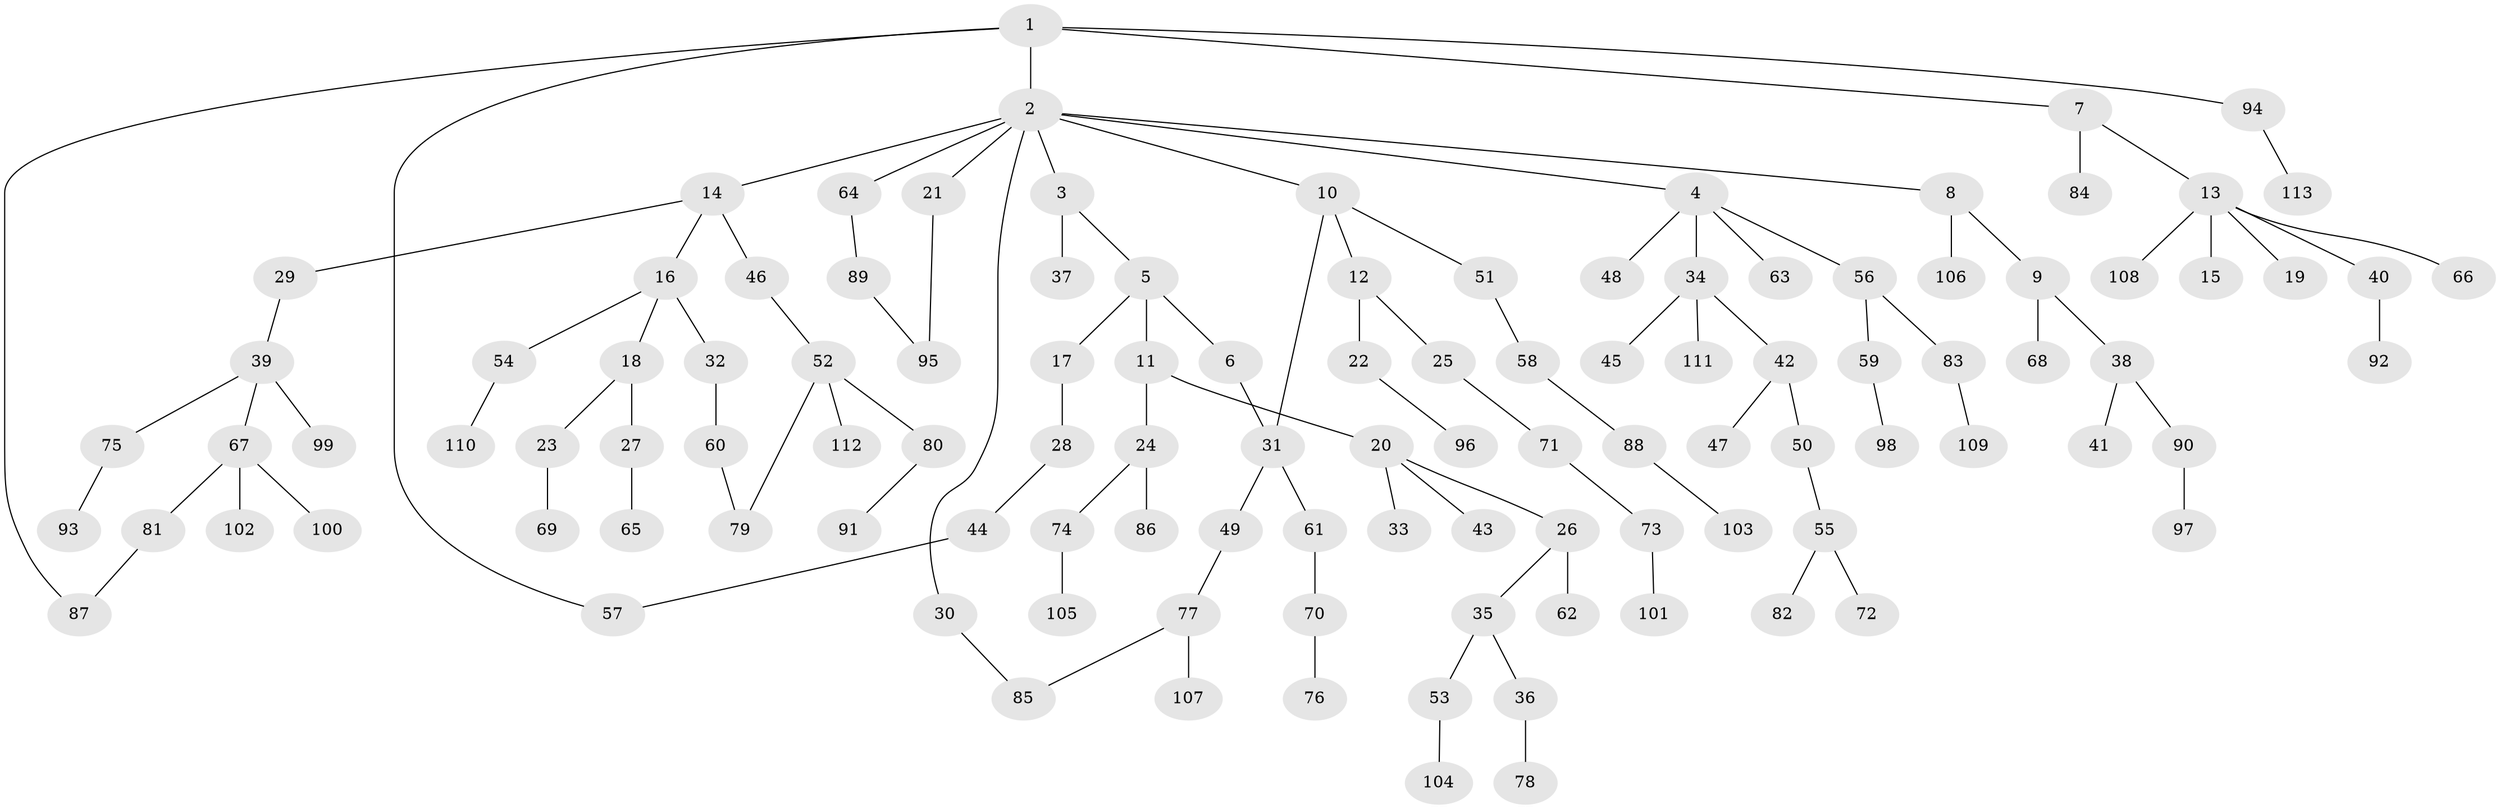 // coarse degree distribution, {4: 0.075, 2: 0.4, 3: 0.15, 1: 0.3375, 5: 0.025, 9: 0.0125}
// Generated by graph-tools (version 1.1) at 2025/36/03/04/25 23:36:14]
// undirected, 113 vertices, 118 edges
graph export_dot {
  node [color=gray90,style=filled];
  1;
  2;
  3;
  4;
  5;
  6;
  7;
  8;
  9;
  10;
  11;
  12;
  13;
  14;
  15;
  16;
  17;
  18;
  19;
  20;
  21;
  22;
  23;
  24;
  25;
  26;
  27;
  28;
  29;
  30;
  31;
  32;
  33;
  34;
  35;
  36;
  37;
  38;
  39;
  40;
  41;
  42;
  43;
  44;
  45;
  46;
  47;
  48;
  49;
  50;
  51;
  52;
  53;
  54;
  55;
  56;
  57;
  58;
  59;
  60;
  61;
  62;
  63;
  64;
  65;
  66;
  67;
  68;
  69;
  70;
  71;
  72;
  73;
  74;
  75;
  76;
  77;
  78;
  79;
  80;
  81;
  82;
  83;
  84;
  85;
  86;
  87;
  88;
  89;
  90;
  91;
  92;
  93;
  94;
  95;
  96;
  97;
  98;
  99;
  100;
  101;
  102;
  103;
  104;
  105;
  106;
  107;
  108;
  109;
  110;
  111;
  112;
  113;
  1 -- 2;
  1 -- 7;
  1 -- 57;
  1 -- 94;
  1 -- 87;
  2 -- 3;
  2 -- 4;
  2 -- 8;
  2 -- 10;
  2 -- 14;
  2 -- 21;
  2 -- 30;
  2 -- 64;
  3 -- 5;
  3 -- 37;
  4 -- 34;
  4 -- 48;
  4 -- 56;
  4 -- 63;
  5 -- 6;
  5 -- 11;
  5 -- 17;
  6 -- 31;
  7 -- 13;
  7 -- 84;
  8 -- 9;
  8 -- 106;
  9 -- 38;
  9 -- 68;
  10 -- 12;
  10 -- 31;
  10 -- 51;
  11 -- 20;
  11 -- 24;
  12 -- 22;
  12 -- 25;
  13 -- 15;
  13 -- 19;
  13 -- 40;
  13 -- 66;
  13 -- 108;
  14 -- 16;
  14 -- 29;
  14 -- 46;
  16 -- 18;
  16 -- 32;
  16 -- 54;
  17 -- 28;
  18 -- 23;
  18 -- 27;
  20 -- 26;
  20 -- 33;
  20 -- 43;
  21 -- 95;
  22 -- 96;
  23 -- 69;
  24 -- 74;
  24 -- 86;
  25 -- 71;
  26 -- 35;
  26 -- 62;
  27 -- 65;
  28 -- 44;
  29 -- 39;
  30 -- 85;
  31 -- 49;
  31 -- 61;
  32 -- 60;
  34 -- 42;
  34 -- 45;
  34 -- 111;
  35 -- 36;
  35 -- 53;
  36 -- 78;
  38 -- 41;
  38 -- 90;
  39 -- 67;
  39 -- 75;
  39 -- 99;
  40 -- 92;
  42 -- 47;
  42 -- 50;
  44 -- 57;
  46 -- 52;
  49 -- 77;
  50 -- 55;
  51 -- 58;
  52 -- 79;
  52 -- 80;
  52 -- 112;
  53 -- 104;
  54 -- 110;
  55 -- 72;
  55 -- 82;
  56 -- 59;
  56 -- 83;
  58 -- 88;
  59 -- 98;
  60 -- 79;
  61 -- 70;
  64 -- 89;
  67 -- 81;
  67 -- 100;
  67 -- 102;
  70 -- 76;
  71 -- 73;
  73 -- 101;
  74 -- 105;
  75 -- 93;
  77 -- 85;
  77 -- 107;
  80 -- 91;
  81 -- 87;
  83 -- 109;
  88 -- 103;
  89 -- 95;
  90 -- 97;
  94 -- 113;
}
